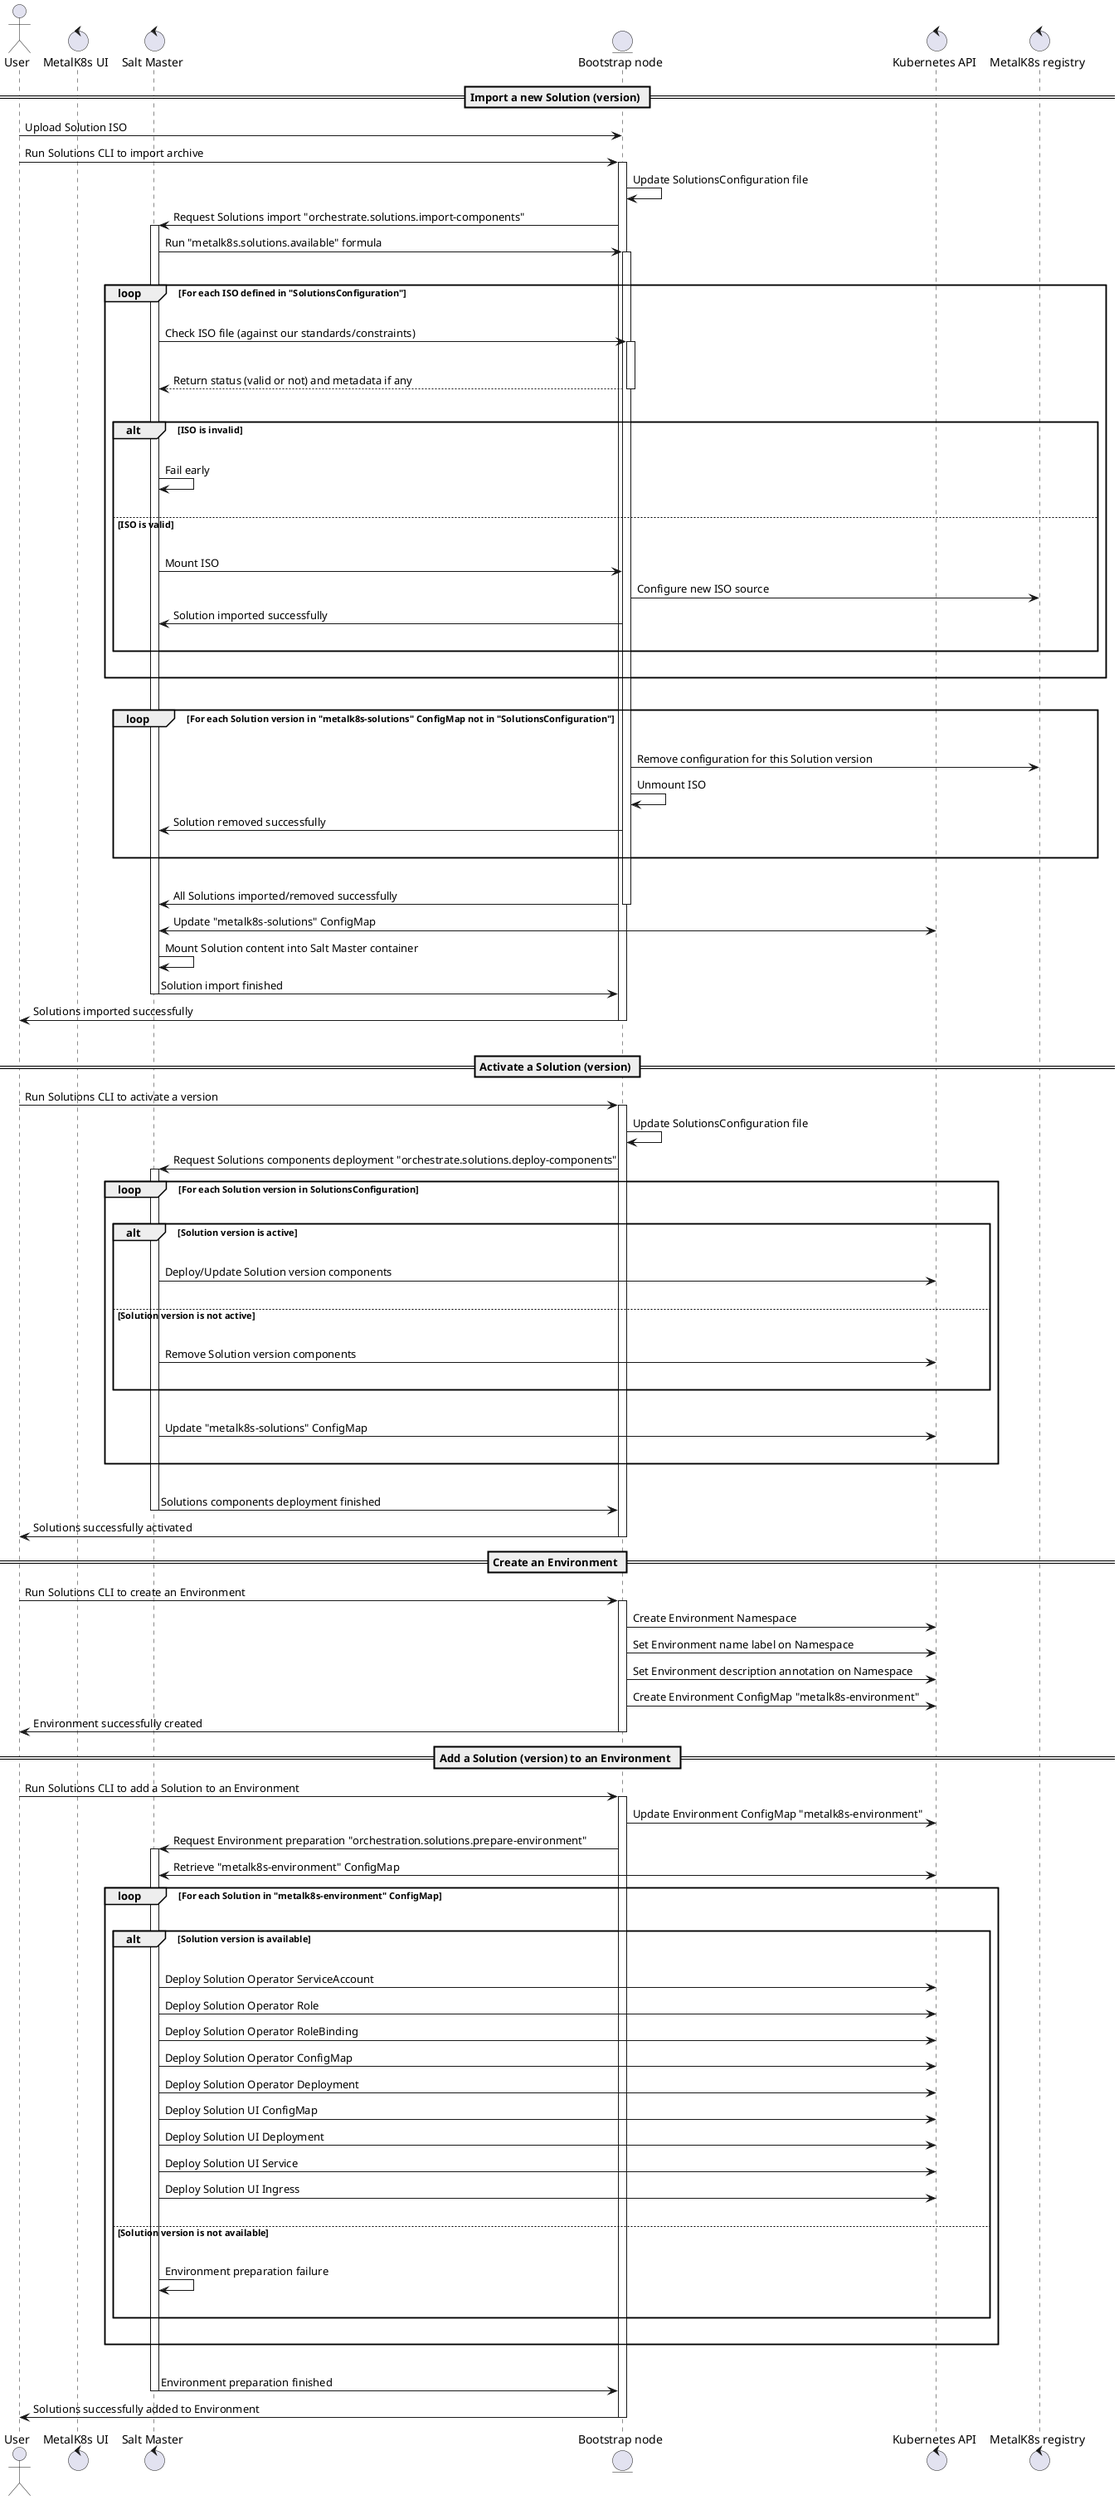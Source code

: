 @startuml

actor user as "User"
control ui as "MetalK8s UI"
control saltmaster as "Salt Master"
entity bootstrap as "Bootstrap node"
control apiserver as "Kubernetes API"
control registry as "MetalK8s registry"

== Import a new Solution (version) ==

user -> bootstrap : Upload Solution ISO
user -> bootstrap ++ : Run Solutions CLI to import archive
bootstrap -> bootstrap : Update SolutionsConfiguration file
bootstrap -> saltmaster ++ : Request Solutions import "orchestrate.solutions.import-components"

saltmaster -> bootstrap ++ : Run "metalk8s.solutions.available" formula
|||

loop For each ISO defined in "SolutionsConfiguration"

    |||
    saltmaster -> bootstrap ++ : Check ISO file (against our standards/constraints)
    |||
    bootstrap --> saltmaster -- : Return status (valid or not) and metadata if any
    |||

    alt ISO is invalid
        |||
        saltmaster -> saltmaster : Fail early
        |||
    else ISO is valid
        |||
        saltmaster -> bootstrap : Mount ISO
        bootstrap -> registry : Configure new ISO source
        bootstrap -> saltmaster : Solution imported successfully
        |||
    end
    |||
end
|||

loop For each Solution version in "metalk8s-solutions" ConfigMap not in "SolutionsConfiguration"
    |||
    bootstrap -> registry : Remove configuration for this Solution version
    bootstrap -> bootstrap : Unmount ISO
    bootstrap -> saltmaster : Solution removed successfully
    |||
end
|||

bootstrap -> saltmaster -- : All Solutions imported/removed successfully

saltmaster <-> apiserver : Update "metalk8s-solutions" ConfigMap

saltmaster -> saltmaster : Mount Solution content into Salt Master container

saltmaster -> bootstrap -- : Solution import finished

bootstrap -> user -- : Solutions imported successfully

|||

== Activate a Solution (version) ==

user -> bootstrap ++ : Run Solutions CLI to activate a version
bootstrap -> bootstrap : Update SolutionsConfiguration file
bootstrap -> saltmaster ++ : Request Solutions components deployment "orchestrate.solutions.deploy-components"

loop For each Solution version in SolutionsConfiguration
    |||

    alt Solution version is active
        |||
        saltmaster -> apiserver : Deploy/Update Solution version components
        |||
    else Solution version is not active
        |||
        saltmaster -> apiserver : Remove Solution version components
        |||
    end

    |||
    saltmaster -> apiserver : Update "metalk8s-solutions" ConfigMap
    |||
end
|||

saltmaster -> bootstrap -- : Solutions components deployment finished
bootstrap -> user -- : Solutions successfully activated


== Create an Environment ==

user -> bootstrap ++ : Run Solutions CLI to create an Environment
bootstrap -> apiserver : Create Environment Namespace
bootstrap -> apiserver : Set Environment name label on Namespace
bootstrap -> apiserver : Set Environment description annotation on Namespace
bootstrap -> apiserver : Create Environment ConfigMap "metalk8s-environment"
bootstrap -> user -- : Environment successfully created

== Add a Solution (version) to an Environment ==

user -> bootstrap ++ : Run Solutions CLI to add a Solution to an Environment
bootstrap -> apiserver : Update Environment ConfigMap "metalk8s-environment"
bootstrap -> saltmaster ++ : Request Environment preparation "orchestration.solutions.prepare-environment"
saltmaster <-> apiserver : Retrieve "metalk8s-environment" ConfigMap

loop For each Solution in "metalk8s-environment" ConfigMap
    |||

    alt Solution version is available
        |||
        saltmaster -> apiserver : Deploy Solution Operator ServiceAccount
        saltmaster -> apiserver : Deploy Solution Operator Role
        saltmaster -> apiserver : Deploy Solution Operator RoleBinding
        saltmaster -> apiserver : Deploy Solution Operator ConfigMap
        saltmaster -> apiserver : Deploy Solution Operator Deployment
        saltmaster -> apiserver : Deploy Solution UI ConfigMap
        saltmaster -> apiserver : Deploy Solution UI Deployment
        saltmaster -> apiserver : Deploy Solution UI Service
        saltmaster -> apiserver : Deploy Solution UI Ingress
        |||
    else Solution version is not available
        |||
        saltmaster -> saltmaster : Environment preparation failure
        |||
    end
    |||

end
|||

saltmaster -> bootstrap -- : Environment preparation finished
bootstrap -> user -- : Solutions successfully added to Environment

@enduml
